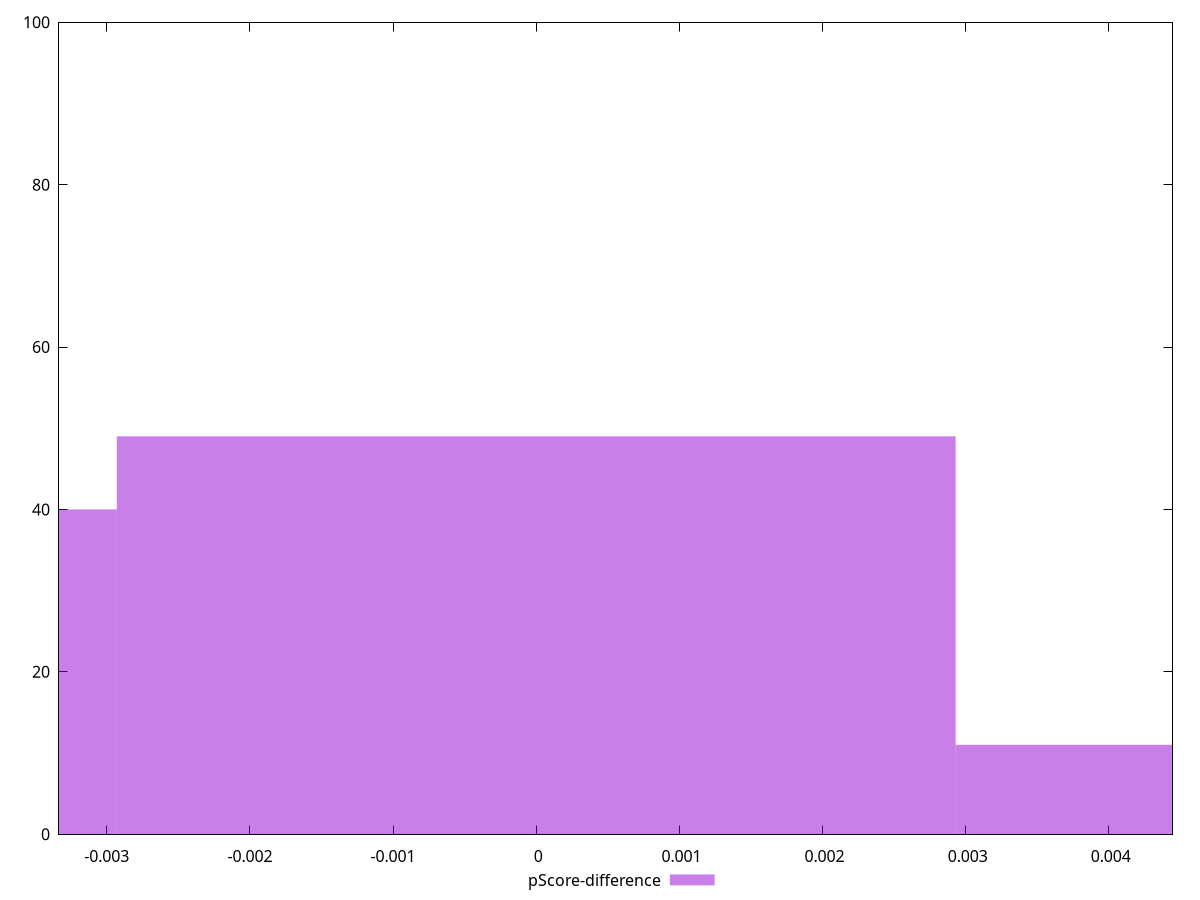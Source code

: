 reset

$pScoreDifference <<EOF
-0.005859114964718895 40
0 49
0.005859114964718895 11
EOF

set key outside below
set boxwidth 0.005859114964718895
set xrange [-0.0033333333333334103:0.004444444444444473]
set yrange [0:100]
set trange [0:100]
set style fill transparent solid 0.5 noborder
set terminal svg size 640, 490 enhanced background rgb 'white'
set output "report_00017_2021-02-10T15-08-03.406Z/uses-webp-images/samples/pages+cached/pScore-difference/histogram.svg"

plot $pScoreDifference title "pScore-difference" with boxes

reset
